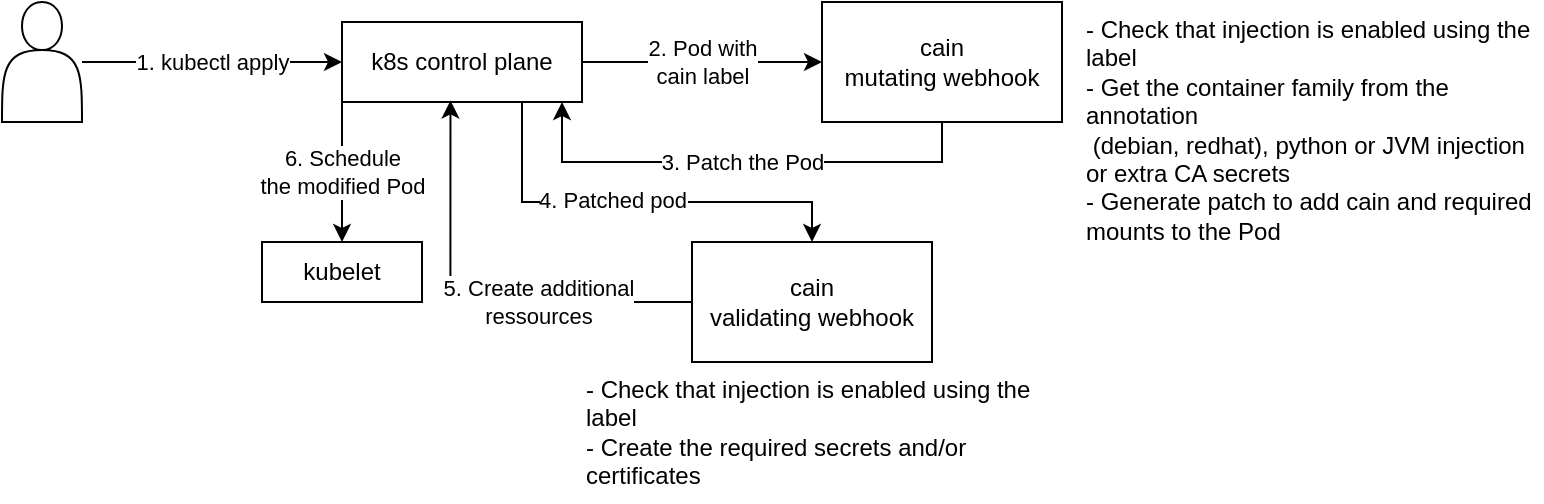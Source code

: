 <mxfile version="26.2.14">
  <diagram id="VSMmOakG7HgEaBmrVLPr" name="Page-1">
    <mxGraphModel dx="1053" dy="656" grid="1" gridSize="10" guides="1" tooltips="1" connect="1" arrows="1" fold="1" page="1" pageScale="1" pageWidth="827" pageHeight="1169" math="0" shadow="0">
      <root>
        <mxCell id="0" />
        <mxCell id="1" parent="0" />
        <mxCell id="byd_hMHjK4NzhJd2uJQ8-5" value="2. Pod with&lt;br&gt;cain label" style="edgeStyle=orthogonalEdgeStyle;rounded=0;orthogonalLoop=1;jettySize=auto;html=1;" parent="1" source="byd_hMHjK4NzhJd2uJQ8-1" target="byd_hMHjK4NzhJd2uJQ8-4" edge="1">
          <mxGeometry relative="1" as="geometry" />
        </mxCell>
        <mxCell id="byd_hMHjK4NzhJd2uJQ8-8" value="6. Schedule&lt;br&gt;the modified Pod" style="rounded=0;orthogonalLoop=1;jettySize=auto;html=1;exitX=0;exitY=1;exitDx=0;exitDy=0;entryX=0.5;entryY=0;entryDx=0;entryDy=0;" parent="1" source="byd_hMHjK4NzhJd2uJQ8-1" target="byd_hMHjK4NzhJd2uJQ8-9" edge="1">
          <mxGeometry relative="1" as="geometry">
            <mxPoint x="227.644" y="150" as="targetPoint" />
            <mxPoint x="252.35" y="80.0" as="sourcePoint" />
          </mxGeometry>
        </mxCell>
        <mxCell id="SXQcfhzi7yLFFqsazdvL-3" style="edgeStyle=orthogonalEdgeStyle;rounded=0;orthogonalLoop=1;jettySize=auto;html=1;exitX=0.75;exitY=1;exitDx=0;exitDy=0;entryX=0.5;entryY=0;entryDx=0;entryDy=0;" parent="1" source="byd_hMHjK4NzhJd2uJQ8-1" target="SXQcfhzi7yLFFqsazdvL-1" edge="1">
          <mxGeometry relative="1" as="geometry">
            <mxPoint x="510" y="130" as="targetPoint" />
            <Array as="points">
              <mxPoint x="330" y="130" />
              <mxPoint x="475" y="130" />
            </Array>
          </mxGeometry>
        </mxCell>
        <mxCell id="SXQcfhzi7yLFFqsazdvL-4" value="4. Patched pod" style="edgeLabel;html=1;align=center;verticalAlign=middle;resizable=0;points=[];" parent="SXQcfhzi7yLFFqsazdvL-3" vertex="1" connectable="0">
          <mxGeometry x="-0.122" y="1" relative="1" as="geometry">
            <mxPoint as="offset" />
          </mxGeometry>
        </mxCell>
        <mxCell id="byd_hMHjK4NzhJd2uJQ8-1" value="k8s control plane" style="rounded=0;whiteSpace=wrap;html=1;" parent="1" vertex="1">
          <mxGeometry x="240" y="40" width="120" height="40" as="geometry" />
        </mxCell>
        <mxCell id="byd_hMHjK4NzhJd2uJQ8-3" value="1. kubectl apply" style="edgeStyle=orthogonalEdgeStyle;rounded=0;orthogonalLoop=1;jettySize=auto;html=1;" parent="1" source="byd_hMHjK4NzhJd2uJQ8-2" target="byd_hMHjK4NzhJd2uJQ8-1" edge="1">
          <mxGeometry relative="1" as="geometry" />
        </mxCell>
        <mxCell id="byd_hMHjK4NzhJd2uJQ8-2" value="" style="shape=actor;whiteSpace=wrap;html=1;" parent="1" vertex="1">
          <mxGeometry x="70" y="30" width="40" height="60" as="geometry" />
        </mxCell>
        <mxCell id="byd_hMHjK4NzhJd2uJQ8-7" value="3. Patch the Pod" style="edgeStyle=orthogonalEdgeStyle;rounded=0;orthogonalLoop=1;jettySize=auto;html=1;" parent="1" source="byd_hMHjK4NzhJd2uJQ8-4" edge="1">
          <mxGeometry relative="1" as="geometry">
            <Array as="points">
              <mxPoint x="540" y="110" />
              <mxPoint x="350" y="110" />
              <mxPoint x="350" y="80" />
            </Array>
            <mxPoint x="350" y="80" as="targetPoint" />
          </mxGeometry>
        </mxCell>
        <mxCell id="byd_hMHjK4NzhJd2uJQ8-4" value="cain&lt;br&gt;mutating webhook" style="rounded=0;whiteSpace=wrap;html=1;" parent="1" vertex="1">
          <mxGeometry x="480" y="30" width="120" height="60" as="geometry" />
        </mxCell>
        <mxCell id="byd_hMHjK4NzhJd2uJQ8-6" value="- Check that injection is enabled using the label&lt;br&gt;- Get the container family from the annotation&lt;br&gt;&amp;nbsp;(debian, redhat), python or JVM injection or extra CA secrets&lt;br&gt;- Generate patch to add cain and required mounts to the Pod" style="text;html=1;strokeColor=none;fillColor=none;align=left;verticalAlign=top;whiteSpace=wrap;rounded=0;" parent="1" vertex="1">
          <mxGeometry x="610" y="30" width="230" height="160" as="geometry" />
        </mxCell>
        <mxCell id="byd_hMHjK4NzhJd2uJQ8-9" value="kubelet" style="rounded=0;whiteSpace=wrap;html=1;align=center;verticalAlign=middle;" parent="1" vertex="1">
          <mxGeometry x="200" y="150" width="80" height="30" as="geometry" />
        </mxCell>
        <mxCell id="SXQcfhzi7yLFFqsazdvL-6" style="edgeStyle=orthogonalEdgeStyle;rounded=0;orthogonalLoop=1;jettySize=auto;html=1;exitX=0;exitY=0.5;exitDx=0;exitDy=0;entryX=0.452;entryY=0.981;entryDx=0;entryDy=0;entryPerimeter=0;" parent="1" source="SXQcfhzi7yLFFqsazdvL-1" target="byd_hMHjK4NzhJd2uJQ8-1" edge="1">
          <mxGeometry relative="1" as="geometry">
            <mxPoint x="290" y="120" as="targetPoint" />
          </mxGeometry>
        </mxCell>
        <mxCell id="SXQcfhzi7yLFFqsazdvL-7" value="5. Create additional&lt;br&gt;ressources" style="edgeLabel;html=1;align=center;verticalAlign=middle;resizable=0;points=[];" parent="SXQcfhzi7yLFFqsazdvL-6" vertex="1" connectable="0">
          <mxGeometry x="-0.306" relative="1" as="geometry">
            <mxPoint as="offset" />
          </mxGeometry>
        </mxCell>
        <mxCell id="SXQcfhzi7yLFFqsazdvL-1" value="cain&lt;br&gt;validating webhook" style="rounded=0;whiteSpace=wrap;html=1;" parent="1" vertex="1">
          <mxGeometry x="415" y="150" width="120" height="60" as="geometry" />
        </mxCell>
        <mxCell id="SXQcfhzi7yLFFqsazdvL-2" value="- Check that injection is enabled using the label&lt;br&gt;- Create the required secrets and/or certificates" style="text;html=1;strokeColor=none;fillColor=none;align=left;verticalAlign=top;whiteSpace=wrap;rounded=0;" parent="1" vertex="1">
          <mxGeometry x="360" y="210" width="230" height="70" as="geometry" />
        </mxCell>
      </root>
    </mxGraphModel>
  </diagram>
</mxfile>
